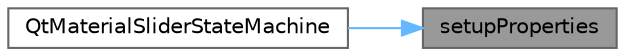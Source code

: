 digraph "setupProperties"
{
 // LATEX_PDF_SIZE
  bgcolor="transparent";
  edge [fontname=Helvetica,fontsize=10,labelfontname=Helvetica,labelfontsize=10];
  node [fontname=Helvetica,fontsize=10,shape=box,height=0.2,width=0.4];
  rankdir="RL";
  Node1 [id="Node000001",label="setupProperties",height=0.2,width=0.4,color="gray40", fillcolor="grey60", style="filled", fontcolor="black",tooltip="设置状态机属性"];
  Node1 -> Node2 [id="edge1_Node000001_Node000002",dir="back",color="steelblue1",style="solid",tooltip=" "];
  Node2 [id="Node000002",label="QtMaterialSliderStateMachine",height=0.2,width=0.4,color="grey40", fillcolor="white", style="filled",URL="$class_qt_material_slider_state_machine.html#aebed158738fa7c42cf77203f698682ba",tooltip="构造函数"];
}
